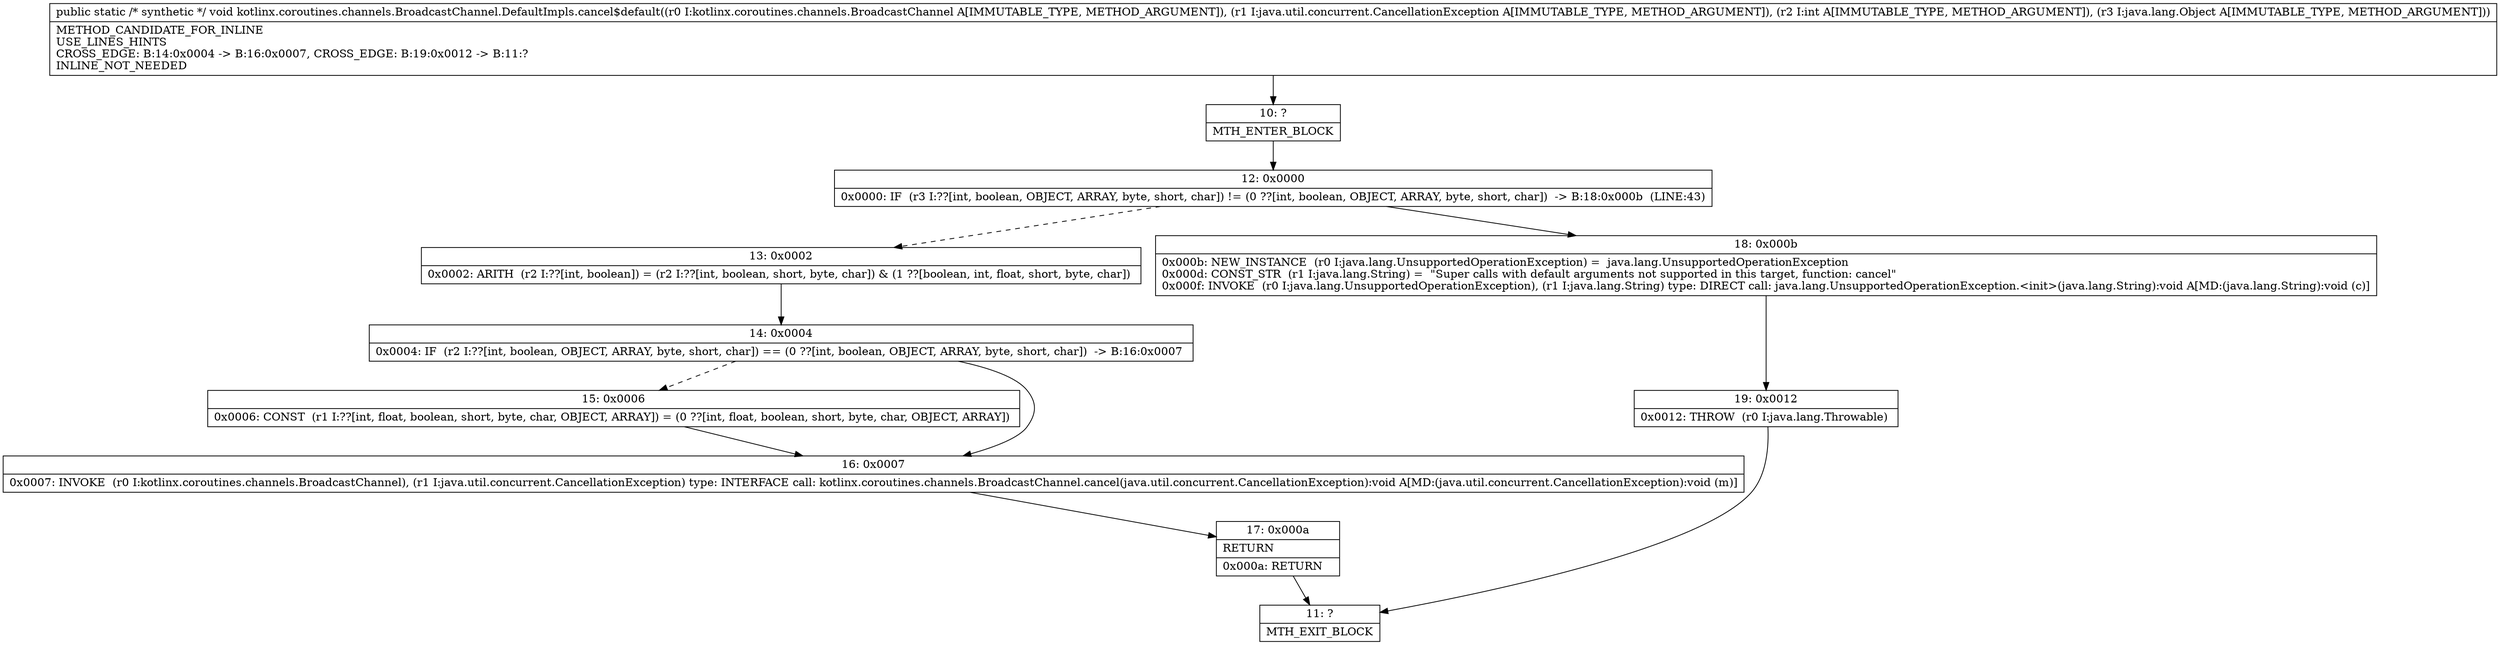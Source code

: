 digraph "CFG forkotlinx.coroutines.channels.BroadcastChannel.DefaultImpls.cancel$default(Lkotlinx\/coroutines\/channels\/BroadcastChannel;Ljava\/util\/concurrent\/CancellationException;ILjava\/lang\/Object;)V" {
Node_10 [shape=record,label="{10\:\ ?|MTH_ENTER_BLOCK\l}"];
Node_12 [shape=record,label="{12\:\ 0x0000|0x0000: IF  (r3 I:??[int, boolean, OBJECT, ARRAY, byte, short, char]) != (0 ??[int, boolean, OBJECT, ARRAY, byte, short, char])  \-\> B:18:0x000b  (LINE:43)\l}"];
Node_13 [shape=record,label="{13\:\ 0x0002|0x0002: ARITH  (r2 I:??[int, boolean]) = (r2 I:??[int, boolean, short, byte, char]) & (1 ??[boolean, int, float, short, byte, char]) \l}"];
Node_14 [shape=record,label="{14\:\ 0x0004|0x0004: IF  (r2 I:??[int, boolean, OBJECT, ARRAY, byte, short, char]) == (0 ??[int, boolean, OBJECT, ARRAY, byte, short, char])  \-\> B:16:0x0007 \l}"];
Node_15 [shape=record,label="{15\:\ 0x0006|0x0006: CONST  (r1 I:??[int, float, boolean, short, byte, char, OBJECT, ARRAY]) = (0 ??[int, float, boolean, short, byte, char, OBJECT, ARRAY]) \l}"];
Node_16 [shape=record,label="{16\:\ 0x0007|0x0007: INVOKE  (r0 I:kotlinx.coroutines.channels.BroadcastChannel), (r1 I:java.util.concurrent.CancellationException) type: INTERFACE call: kotlinx.coroutines.channels.BroadcastChannel.cancel(java.util.concurrent.CancellationException):void A[MD:(java.util.concurrent.CancellationException):void (m)]\l}"];
Node_17 [shape=record,label="{17\:\ 0x000a|RETURN\l|0x000a: RETURN   \l}"];
Node_11 [shape=record,label="{11\:\ ?|MTH_EXIT_BLOCK\l}"];
Node_18 [shape=record,label="{18\:\ 0x000b|0x000b: NEW_INSTANCE  (r0 I:java.lang.UnsupportedOperationException) =  java.lang.UnsupportedOperationException \l0x000d: CONST_STR  (r1 I:java.lang.String) =  \"Super calls with default arguments not supported in this target, function: cancel\" \l0x000f: INVOKE  (r0 I:java.lang.UnsupportedOperationException), (r1 I:java.lang.String) type: DIRECT call: java.lang.UnsupportedOperationException.\<init\>(java.lang.String):void A[MD:(java.lang.String):void (c)]\l}"];
Node_19 [shape=record,label="{19\:\ 0x0012|0x0012: THROW  (r0 I:java.lang.Throwable) \l}"];
MethodNode[shape=record,label="{public static \/* synthetic *\/ void kotlinx.coroutines.channels.BroadcastChannel.DefaultImpls.cancel$default((r0 I:kotlinx.coroutines.channels.BroadcastChannel A[IMMUTABLE_TYPE, METHOD_ARGUMENT]), (r1 I:java.util.concurrent.CancellationException A[IMMUTABLE_TYPE, METHOD_ARGUMENT]), (r2 I:int A[IMMUTABLE_TYPE, METHOD_ARGUMENT]), (r3 I:java.lang.Object A[IMMUTABLE_TYPE, METHOD_ARGUMENT]))  | METHOD_CANDIDATE_FOR_INLINE\lUSE_LINES_HINTS\lCROSS_EDGE: B:14:0x0004 \-\> B:16:0x0007, CROSS_EDGE: B:19:0x0012 \-\> B:11:?\lINLINE_NOT_NEEDED\l}"];
MethodNode -> Node_10;Node_10 -> Node_12;
Node_12 -> Node_13[style=dashed];
Node_12 -> Node_18;
Node_13 -> Node_14;
Node_14 -> Node_15[style=dashed];
Node_14 -> Node_16;
Node_15 -> Node_16;
Node_16 -> Node_17;
Node_17 -> Node_11;
Node_18 -> Node_19;
Node_19 -> Node_11;
}

